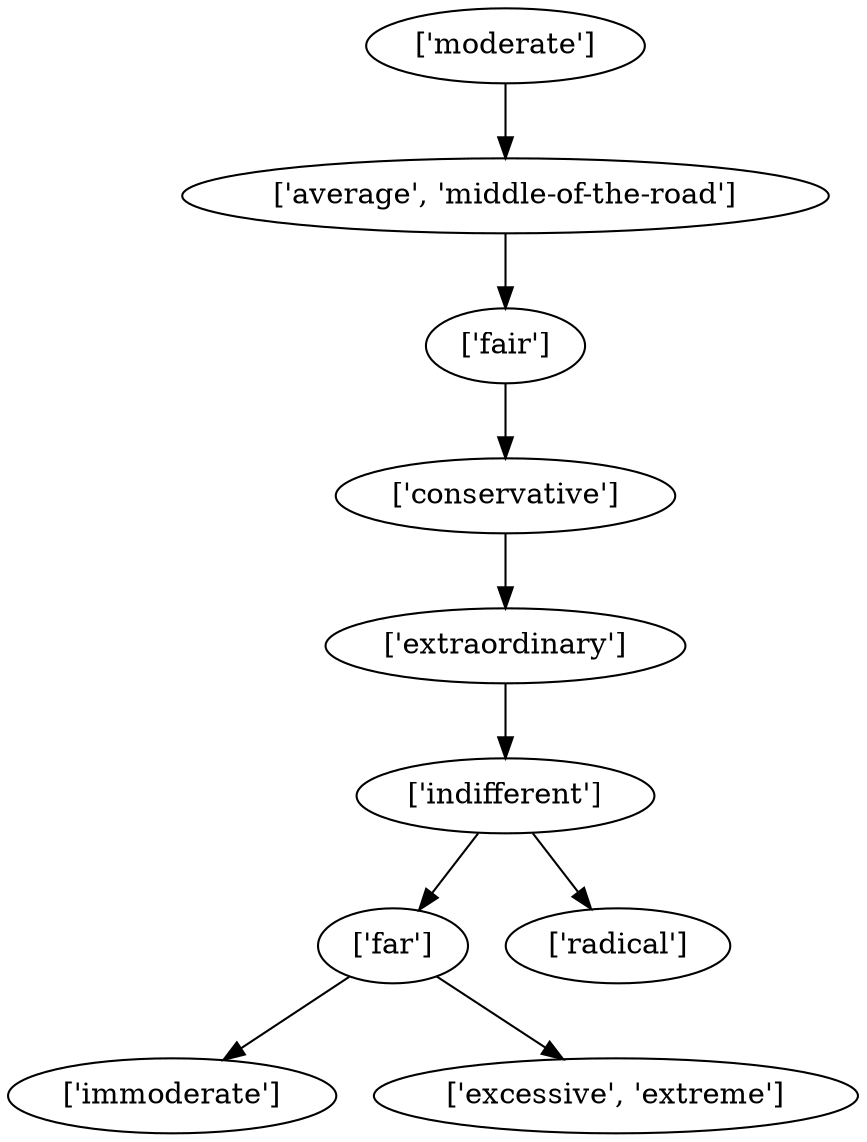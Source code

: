 strict digraph  {
	"['moderate']" -> "['average', 'middle-of-the-road']";
	"['average', 'middle-of-the-road']" -> "['fair']";
	"['far']" -> "['immoderate']";
	"['far']" -> "['excessive', 'extreme']";
	"['fair']" -> "['conservative']";
	"['conservative']" -> "['extraordinary']";
	"['extraordinary']" -> "['indifferent']";
	"['indifferent']" -> "['far']";
	"['indifferent']" -> "['radical']";
}
